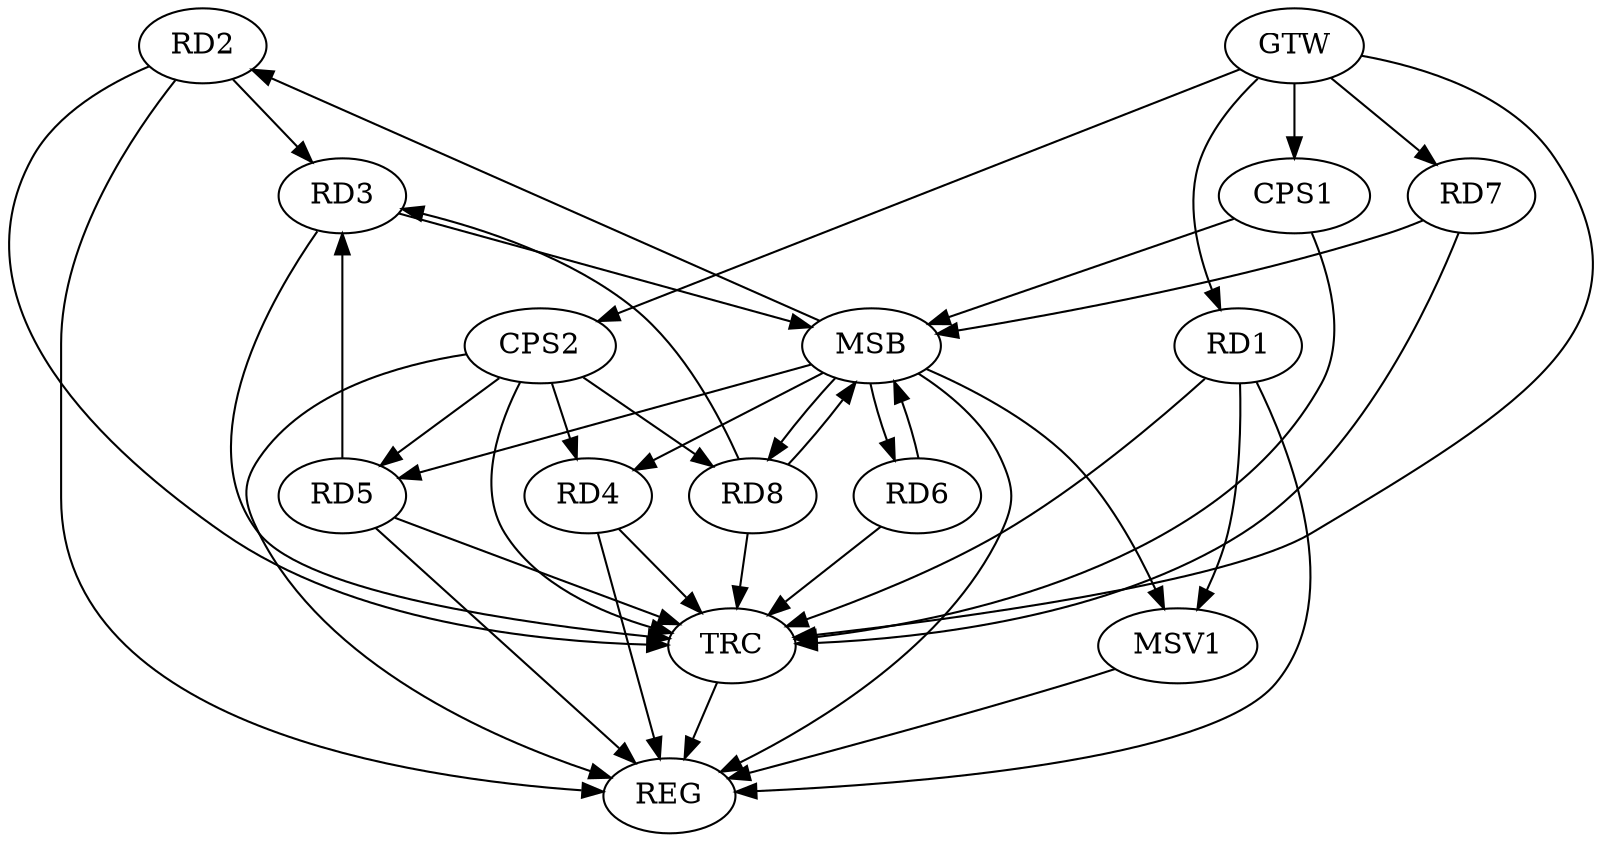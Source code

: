 strict digraph G {
  RD1 [ label="RD1" ];
  RD2 [ label="RD2" ];
  RD3 [ label="RD3" ];
  RD4 [ label="RD4" ];
  RD5 [ label="RD5" ];
  RD6 [ label="RD6" ];
  RD7 [ label="RD7" ];
  RD8 [ label="RD8" ];
  CPS1 [ label="CPS1" ];
  CPS2 [ label="CPS2" ];
  GTW [ label="GTW" ];
  REG [ label="REG" ];
  MSB [ label="MSB" ];
  TRC [ label="TRC" ];
  MSV1 [ label="MSV1" ];
  CPS2 -> RD4;
  CPS2 -> RD5;
  CPS2 -> RD8;
  GTW -> RD1;
  GTW -> RD7;
  GTW -> CPS1;
  GTW -> CPS2;
  RD1 -> REG;
  RD2 -> REG;
  RD4 -> REG;
  RD5 -> REG;
  CPS2 -> REG;
  RD3 -> MSB;
  MSB -> REG;
  RD6 -> MSB;
  MSB -> RD4;
  MSB -> RD8;
  RD7 -> MSB;
  MSB -> RD5;
  MSB -> RD6;
  RD8 -> MSB;
  CPS1 -> MSB;
  MSB -> RD2;
  RD1 -> TRC;
  RD2 -> TRC;
  RD3 -> TRC;
  RD4 -> TRC;
  RD5 -> TRC;
  RD6 -> TRC;
  RD7 -> TRC;
  RD8 -> TRC;
  CPS1 -> TRC;
  CPS2 -> TRC;
  GTW -> TRC;
  TRC -> REG;
  RD5 -> RD3;
  RD2 -> RD3;
  RD8 -> RD3;
  RD1 -> MSV1;
  MSB -> MSV1;
  MSV1 -> REG;
}
